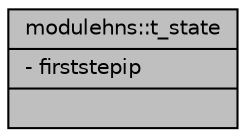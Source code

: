 digraph "modulehns::t_state"
{
 // LATEX_PDF_SIZE
  edge [fontname="Helvetica",fontsize="10",labelfontname="Helvetica",labelfontsize="10"];
  node [fontname="Helvetica",fontsize="10",shape=record];
  Node1 [label="{modulehns::t_state\n|- firststepip\l|}",height=0.2,width=0.4,color="black", fillcolor="grey75", style="filled", fontcolor="black",tooltip=" "];
}
